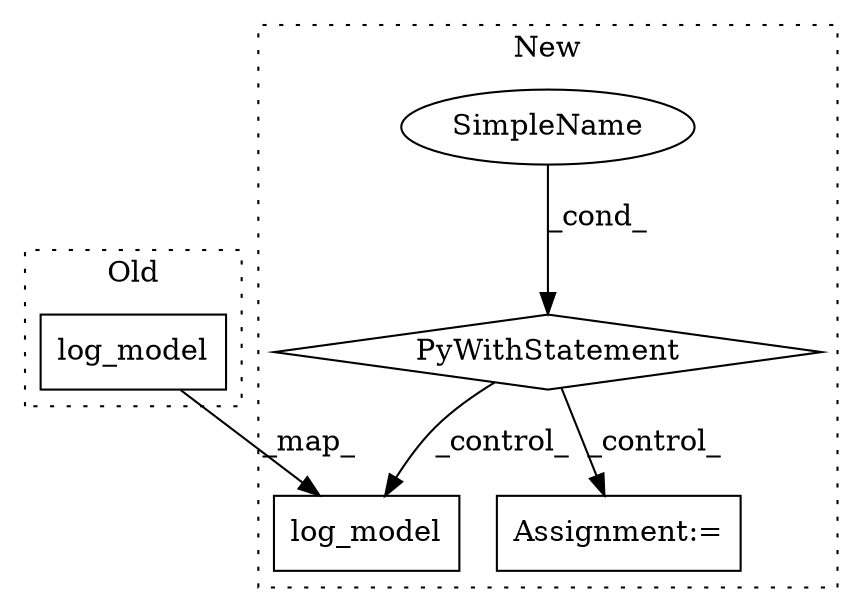 digraph G {
subgraph cluster0 {
1 [label="log_model" a="32" s="12733,12767" l="10,1" shape="box"];
label = "Old";
style="dotted";
}
subgraph cluster1 {
2 [label="log_model" a="32" s="15039,15073" l="10,1" shape="box"];
3 [label="SimpleName" a="42" s="" l="" shape="ellipse"];
4 [label="PyWithStatement" a="104" s="14911,14939" l="10,2" shape="diamond"];
5 [label="Assignment:=" a="7" s="15091" l="1" shape="box"];
label = "New";
style="dotted";
}
1 -> 2 [label="_map_"];
3 -> 4 [label="_cond_"];
4 -> 2 [label="_control_"];
4 -> 5 [label="_control_"];
}